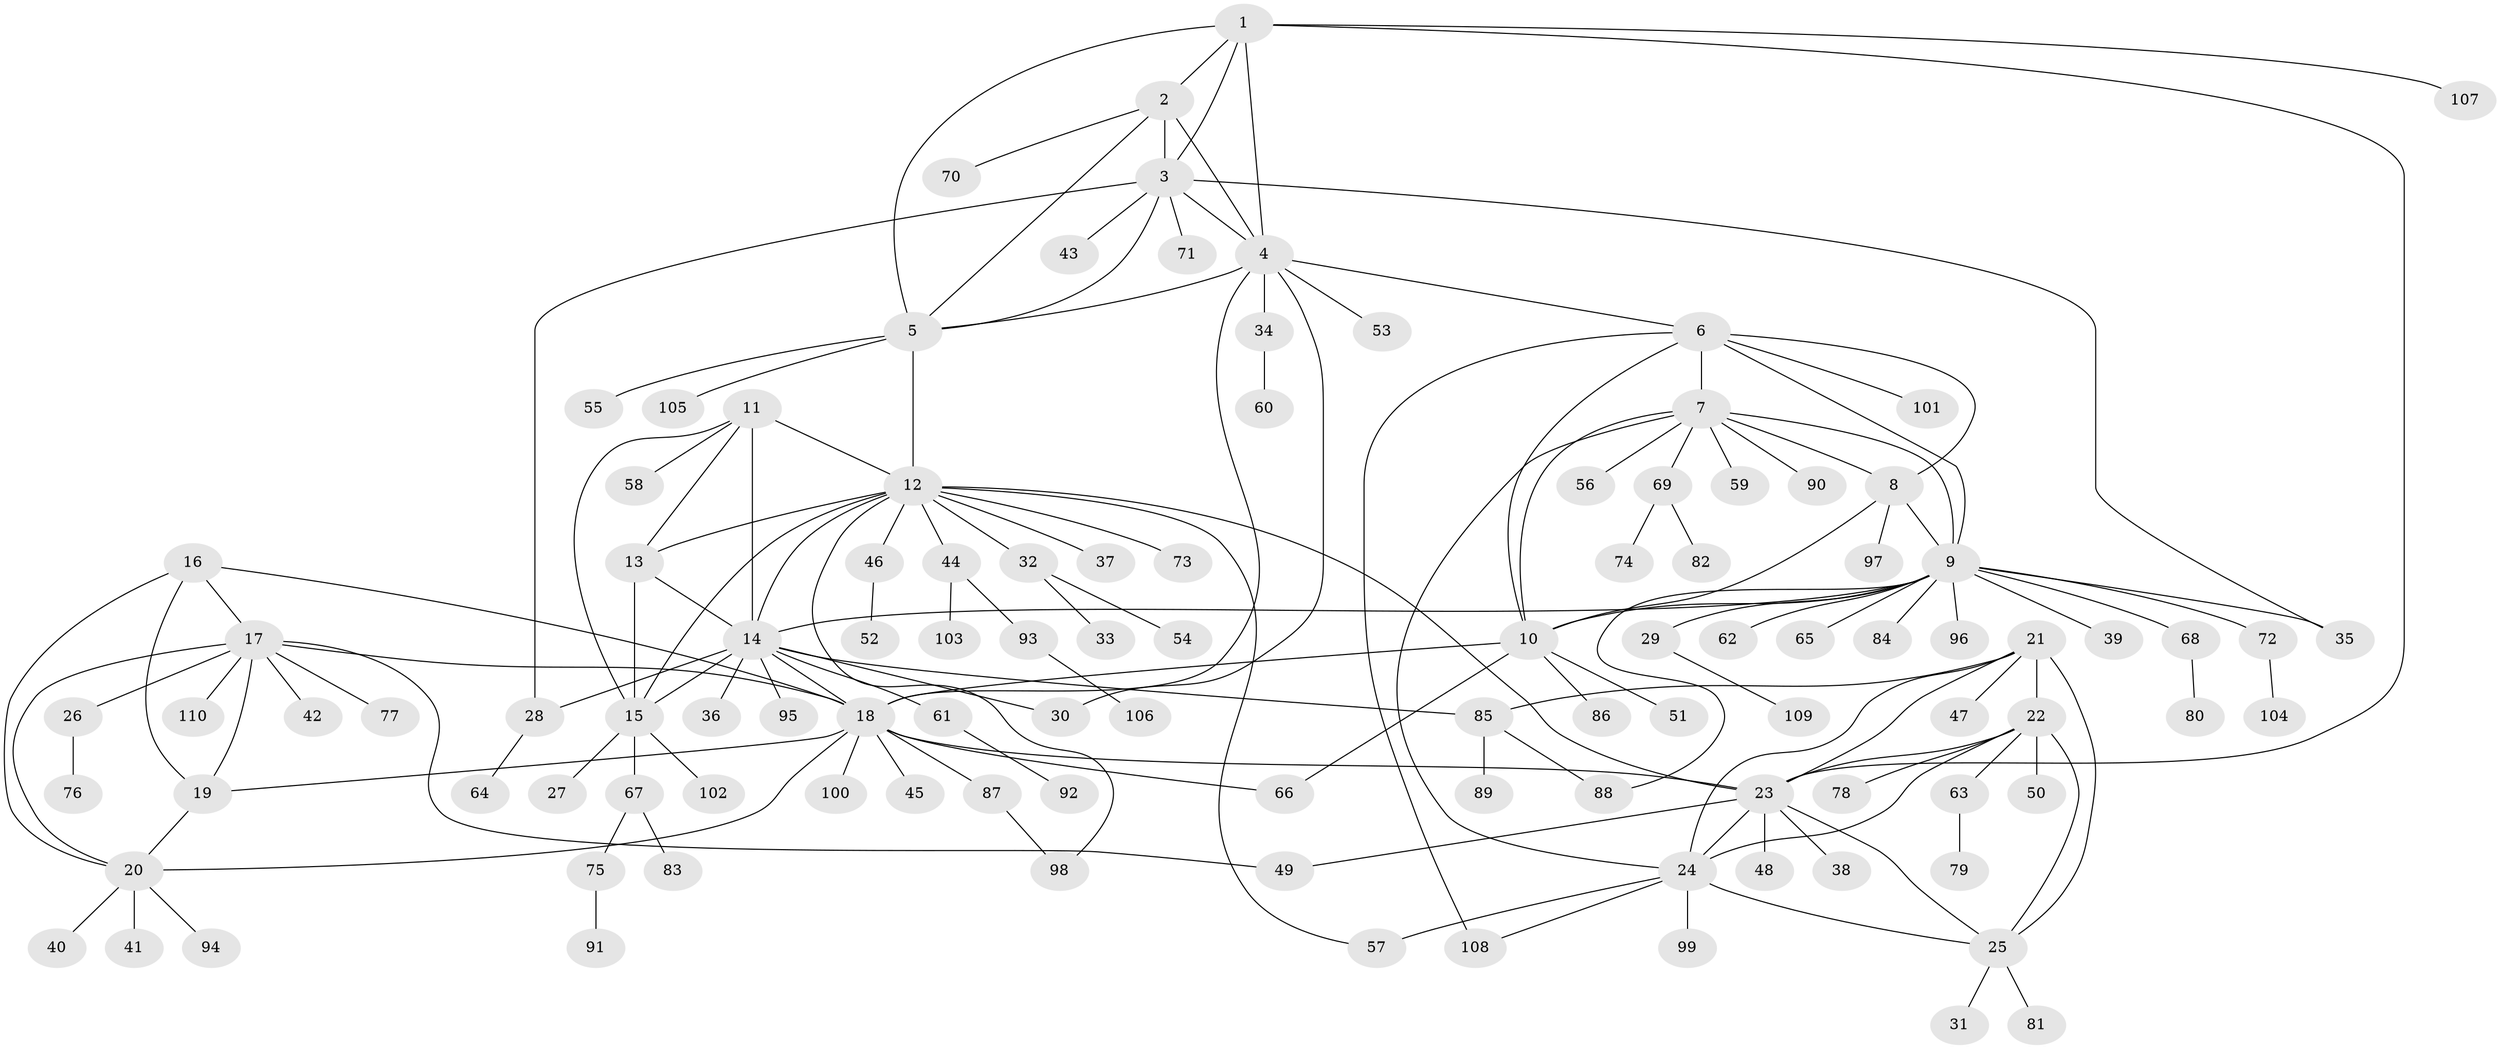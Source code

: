 // coarse degree distribution, {6: 0.05, 7: 0.0375, 8: 0.0375, 5: 0.025, 4: 0.0625, 14: 0.0125, 13: 0.025, 11: 0.025, 1: 0.5625, 2: 0.1375, 3: 0.025}
// Generated by graph-tools (version 1.1) at 2025/52/02/27/25 19:52:21]
// undirected, 110 vertices, 155 edges
graph export_dot {
graph [start="1"]
  node [color=gray90,style=filled];
  1;
  2;
  3;
  4;
  5;
  6;
  7;
  8;
  9;
  10;
  11;
  12;
  13;
  14;
  15;
  16;
  17;
  18;
  19;
  20;
  21;
  22;
  23;
  24;
  25;
  26;
  27;
  28;
  29;
  30;
  31;
  32;
  33;
  34;
  35;
  36;
  37;
  38;
  39;
  40;
  41;
  42;
  43;
  44;
  45;
  46;
  47;
  48;
  49;
  50;
  51;
  52;
  53;
  54;
  55;
  56;
  57;
  58;
  59;
  60;
  61;
  62;
  63;
  64;
  65;
  66;
  67;
  68;
  69;
  70;
  71;
  72;
  73;
  74;
  75;
  76;
  77;
  78;
  79;
  80;
  81;
  82;
  83;
  84;
  85;
  86;
  87;
  88;
  89;
  90;
  91;
  92;
  93;
  94;
  95;
  96;
  97;
  98;
  99;
  100;
  101;
  102;
  103;
  104;
  105;
  106;
  107;
  108;
  109;
  110;
  1 -- 2;
  1 -- 3;
  1 -- 4;
  1 -- 5;
  1 -- 23;
  1 -- 107;
  2 -- 3;
  2 -- 4;
  2 -- 5;
  2 -- 70;
  3 -- 4;
  3 -- 5;
  3 -- 28;
  3 -- 35;
  3 -- 43;
  3 -- 71;
  4 -- 5;
  4 -- 6;
  4 -- 18;
  4 -- 30;
  4 -- 34;
  4 -- 53;
  5 -- 12;
  5 -- 55;
  5 -- 105;
  6 -- 7;
  6 -- 8;
  6 -- 9;
  6 -- 10;
  6 -- 101;
  6 -- 108;
  7 -- 8;
  7 -- 9;
  7 -- 10;
  7 -- 24;
  7 -- 56;
  7 -- 59;
  7 -- 69;
  7 -- 90;
  8 -- 9;
  8 -- 10;
  8 -- 97;
  9 -- 10;
  9 -- 14;
  9 -- 29;
  9 -- 35;
  9 -- 39;
  9 -- 62;
  9 -- 65;
  9 -- 68;
  9 -- 72;
  9 -- 84;
  9 -- 88;
  9 -- 96;
  10 -- 18;
  10 -- 51;
  10 -- 66;
  10 -- 86;
  11 -- 12;
  11 -- 13;
  11 -- 14;
  11 -- 15;
  11 -- 58;
  12 -- 13;
  12 -- 14;
  12 -- 15;
  12 -- 23;
  12 -- 32;
  12 -- 37;
  12 -- 44;
  12 -- 46;
  12 -- 57;
  12 -- 73;
  12 -- 98;
  13 -- 14;
  13 -- 15;
  14 -- 15;
  14 -- 18;
  14 -- 28;
  14 -- 30;
  14 -- 36;
  14 -- 61;
  14 -- 85;
  14 -- 95;
  15 -- 27;
  15 -- 67;
  15 -- 102;
  16 -- 17;
  16 -- 18;
  16 -- 19;
  16 -- 20;
  17 -- 18;
  17 -- 19;
  17 -- 20;
  17 -- 26;
  17 -- 42;
  17 -- 49;
  17 -- 77;
  17 -- 110;
  18 -- 19;
  18 -- 20;
  18 -- 23;
  18 -- 45;
  18 -- 66;
  18 -- 87;
  18 -- 100;
  19 -- 20;
  20 -- 40;
  20 -- 41;
  20 -- 94;
  21 -- 22;
  21 -- 23;
  21 -- 24;
  21 -- 25;
  21 -- 47;
  21 -- 85;
  22 -- 23;
  22 -- 24;
  22 -- 25;
  22 -- 50;
  22 -- 63;
  22 -- 78;
  23 -- 24;
  23 -- 25;
  23 -- 38;
  23 -- 48;
  23 -- 49;
  24 -- 25;
  24 -- 57;
  24 -- 99;
  24 -- 108;
  25 -- 31;
  25 -- 81;
  26 -- 76;
  28 -- 64;
  29 -- 109;
  32 -- 33;
  32 -- 54;
  34 -- 60;
  44 -- 93;
  44 -- 103;
  46 -- 52;
  61 -- 92;
  63 -- 79;
  67 -- 75;
  67 -- 83;
  68 -- 80;
  69 -- 74;
  69 -- 82;
  72 -- 104;
  75 -- 91;
  85 -- 88;
  85 -- 89;
  87 -- 98;
  93 -- 106;
}
